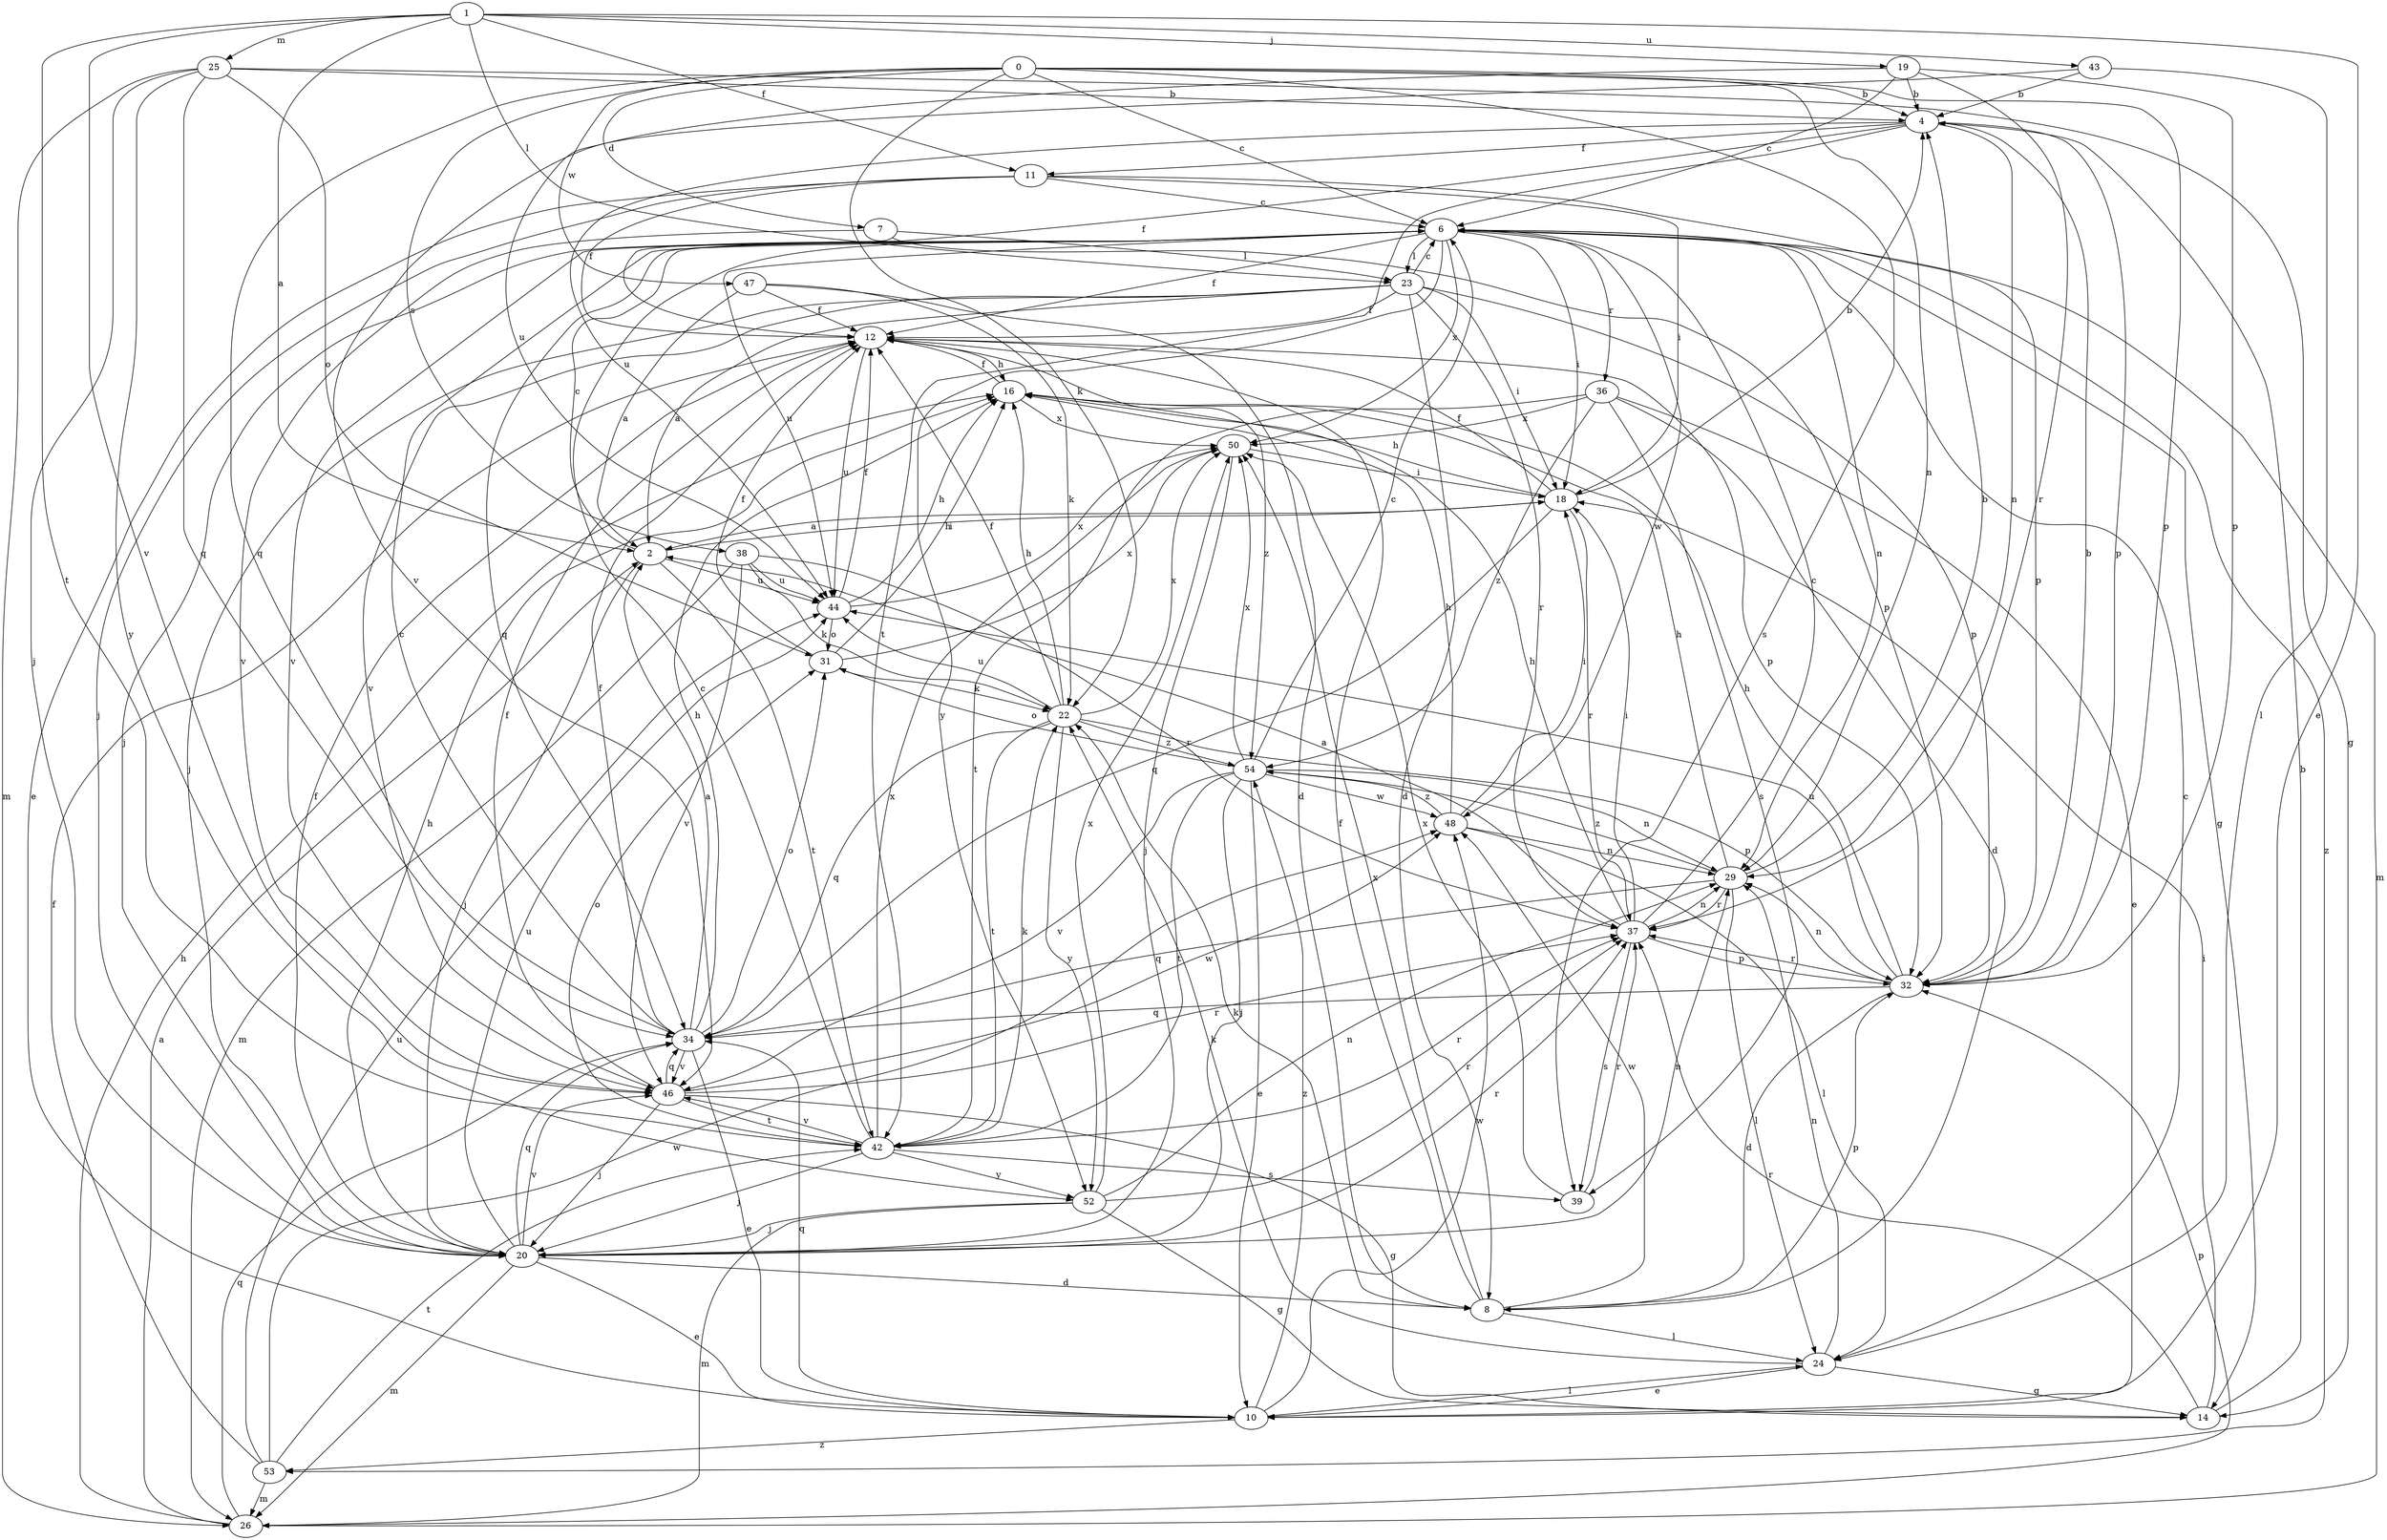 strict digraph  {
0;
1;
2;
4;
6;
7;
8;
10;
11;
12;
14;
16;
18;
19;
20;
22;
23;
24;
25;
26;
29;
31;
32;
34;
36;
37;
38;
39;
42;
43;
44;
46;
47;
48;
50;
52;
53;
54;
0 -> 4  [label=b];
0 -> 6  [label=c];
0 -> 7  [label=d];
0 -> 22  [label=k];
0 -> 29  [label=n];
0 -> 32  [label=p];
0 -> 34  [label=q];
0 -> 38  [label=s];
0 -> 39  [label=s];
0 -> 47  [label=w];
1 -> 2  [label=a];
1 -> 10  [label=e];
1 -> 11  [label=f];
1 -> 19  [label=j];
1 -> 23  [label=l];
1 -> 25  [label=m];
1 -> 42  [label=t];
1 -> 43  [label=u];
1 -> 46  [label=v];
2 -> 6  [label=c];
2 -> 18  [label=i];
2 -> 20  [label=j];
2 -> 42  [label=t];
2 -> 44  [label=u];
4 -> 11  [label=f];
4 -> 12  [label=f];
4 -> 29  [label=n];
4 -> 32  [label=p];
4 -> 42  [label=t];
4 -> 44  [label=u];
6 -> 12  [label=f];
6 -> 14  [label=g];
6 -> 18  [label=i];
6 -> 20  [label=j];
6 -> 23  [label=l];
6 -> 26  [label=m];
6 -> 29  [label=n];
6 -> 34  [label=q];
6 -> 36  [label=r];
6 -> 44  [label=u];
6 -> 46  [label=v];
6 -> 48  [label=w];
6 -> 50  [label=x];
6 -> 52  [label=y];
6 -> 53  [label=z];
7 -> 23  [label=l];
7 -> 32  [label=p];
7 -> 46  [label=v];
8 -> 12  [label=f];
8 -> 22  [label=k];
8 -> 24  [label=l];
8 -> 32  [label=p];
8 -> 48  [label=w];
8 -> 50  [label=x];
10 -> 24  [label=l];
10 -> 34  [label=q];
10 -> 48  [label=w];
10 -> 53  [label=z];
10 -> 54  [label=z];
11 -> 6  [label=c];
11 -> 10  [label=e];
11 -> 12  [label=f];
11 -> 18  [label=i];
11 -> 20  [label=j];
11 -> 32  [label=p];
12 -> 16  [label=h];
12 -> 32  [label=p];
12 -> 44  [label=u];
12 -> 54  [label=z];
14 -> 4  [label=b];
14 -> 18  [label=i];
14 -> 37  [label=r];
16 -> 12  [label=f];
16 -> 50  [label=x];
18 -> 2  [label=a];
18 -> 4  [label=b];
18 -> 12  [label=f];
18 -> 16  [label=h];
18 -> 34  [label=q];
18 -> 37  [label=r];
19 -> 4  [label=b];
19 -> 6  [label=c];
19 -> 32  [label=p];
19 -> 37  [label=r];
19 -> 44  [label=u];
20 -> 8  [label=d];
20 -> 10  [label=e];
20 -> 12  [label=f];
20 -> 16  [label=h];
20 -> 26  [label=m];
20 -> 29  [label=n];
20 -> 34  [label=q];
20 -> 37  [label=r];
20 -> 44  [label=u];
20 -> 46  [label=v];
22 -> 12  [label=f];
22 -> 16  [label=h];
22 -> 32  [label=p];
22 -> 34  [label=q];
22 -> 42  [label=t];
22 -> 44  [label=u];
22 -> 50  [label=x];
22 -> 52  [label=y];
22 -> 54  [label=z];
23 -> 2  [label=a];
23 -> 6  [label=c];
23 -> 8  [label=d];
23 -> 12  [label=f];
23 -> 18  [label=i];
23 -> 20  [label=j];
23 -> 32  [label=p];
23 -> 37  [label=r];
23 -> 46  [label=v];
24 -> 6  [label=c];
24 -> 10  [label=e];
24 -> 14  [label=g];
24 -> 22  [label=k];
24 -> 29  [label=n];
25 -> 4  [label=b];
25 -> 14  [label=g];
25 -> 20  [label=j];
25 -> 26  [label=m];
25 -> 31  [label=o];
25 -> 34  [label=q];
25 -> 52  [label=y];
26 -> 2  [label=a];
26 -> 16  [label=h];
26 -> 32  [label=p];
26 -> 34  [label=q];
29 -> 4  [label=b];
29 -> 16  [label=h];
29 -> 24  [label=l];
29 -> 34  [label=q];
29 -> 37  [label=r];
29 -> 54  [label=z];
31 -> 12  [label=f];
31 -> 16  [label=h];
31 -> 22  [label=k];
31 -> 50  [label=x];
32 -> 4  [label=b];
32 -> 8  [label=d];
32 -> 16  [label=h];
32 -> 29  [label=n];
32 -> 34  [label=q];
32 -> 37  [label=r];
32 -> 44  [label=u];
34 -> 2  [label=a];
34 -> 6  [label=c];
34 -> 10  [label=e];
34 -> 12  [label=f];
34 -> 16  [label=h];
34 -> 31  [label=o];
34 -> 46  [label=v];
36 -> 8  [label=d];
36 -> 10  [label=e];
36 -> 39  [label=s];
36 -> 42  [label=t];
36 -> 50  [label=x];
36 -> 54  [label=z];
37 -> 2  [label=a];
37 -> 6  [label=c];
37 -> 16  [label=h];
37 -> 18  [label=i];
37 -> 29  [label=n];
37 -> 32  [label=p];
37 -> 39  [label=s];
38 -> 22  [label=k];
38 -> 26  [label=m];
38 -> 37  [label=r];
38 -> 44  [label=u];
38 -> 46  [label=v];
39 -> 37  [label=r];
39 -> 50  [label=x];
42 -> 6  [label=c];
42 -> 20  [label=j];
42 -> 22  [label=k];
42 -> 31  [label=o];
42 -> 37  [label=r];
42 -> 39  [label=s];
42 -> 46  [label=v];
42 -> 50  [label=x];
42 -> 52  [label=y];
43 -> 4  [label=b];
43 -> 24  [label=l];
43 -> 46  [label=v];
44 -> 12  [label=f];
44 -> 16  [label=h];
44 -> 31  [label=o];
44 -> 50  [label=x];
46 -> 12  [label=f];
46 -> 14  [label=g];
46 -> 20  [label=j];
46 -> 34  [label=q];
46 -> 37  [label=r];
46 -> 42  [label=t];
46 -> 48  [label=w];
47 -> 2  [label=a];
47 -> 8  [label=d];
47 -> 12  [label=f];
47 -> 22  [label=k];
48 -> 16  [label=h];
48 -> 18  [label=i];
48 -> 24  [label=l];
48 -> 29  [label=n];
48 -> 54  [label=z];
50 -> 18  [label=i];
50 -> 20  [label=j];
52 -> 14  [label=g];
52 -> 20  [label=j];
52 -> 26  [label=m];
52 -> 29  [label=n];
52 -> 37  [label=r];
52 -> 50  [label=x];
53 -> 12  [label=f];
53 -> 26  [label=m];
53 -> 42  [label=t];
53 -> 44  [label=u];
53 -> 48  [label=w];
54 -> 6  [label=c];
54 -> 10  [label=e];
54 -> 20  [label=j];
54 -> 29  [label=n];
54 -> 31  [label=o];
54 -> 42  [label=t];
54 -> 46  [label=v];
54 -> 48  [label=w];
54 -> 50  [label=x];
}

